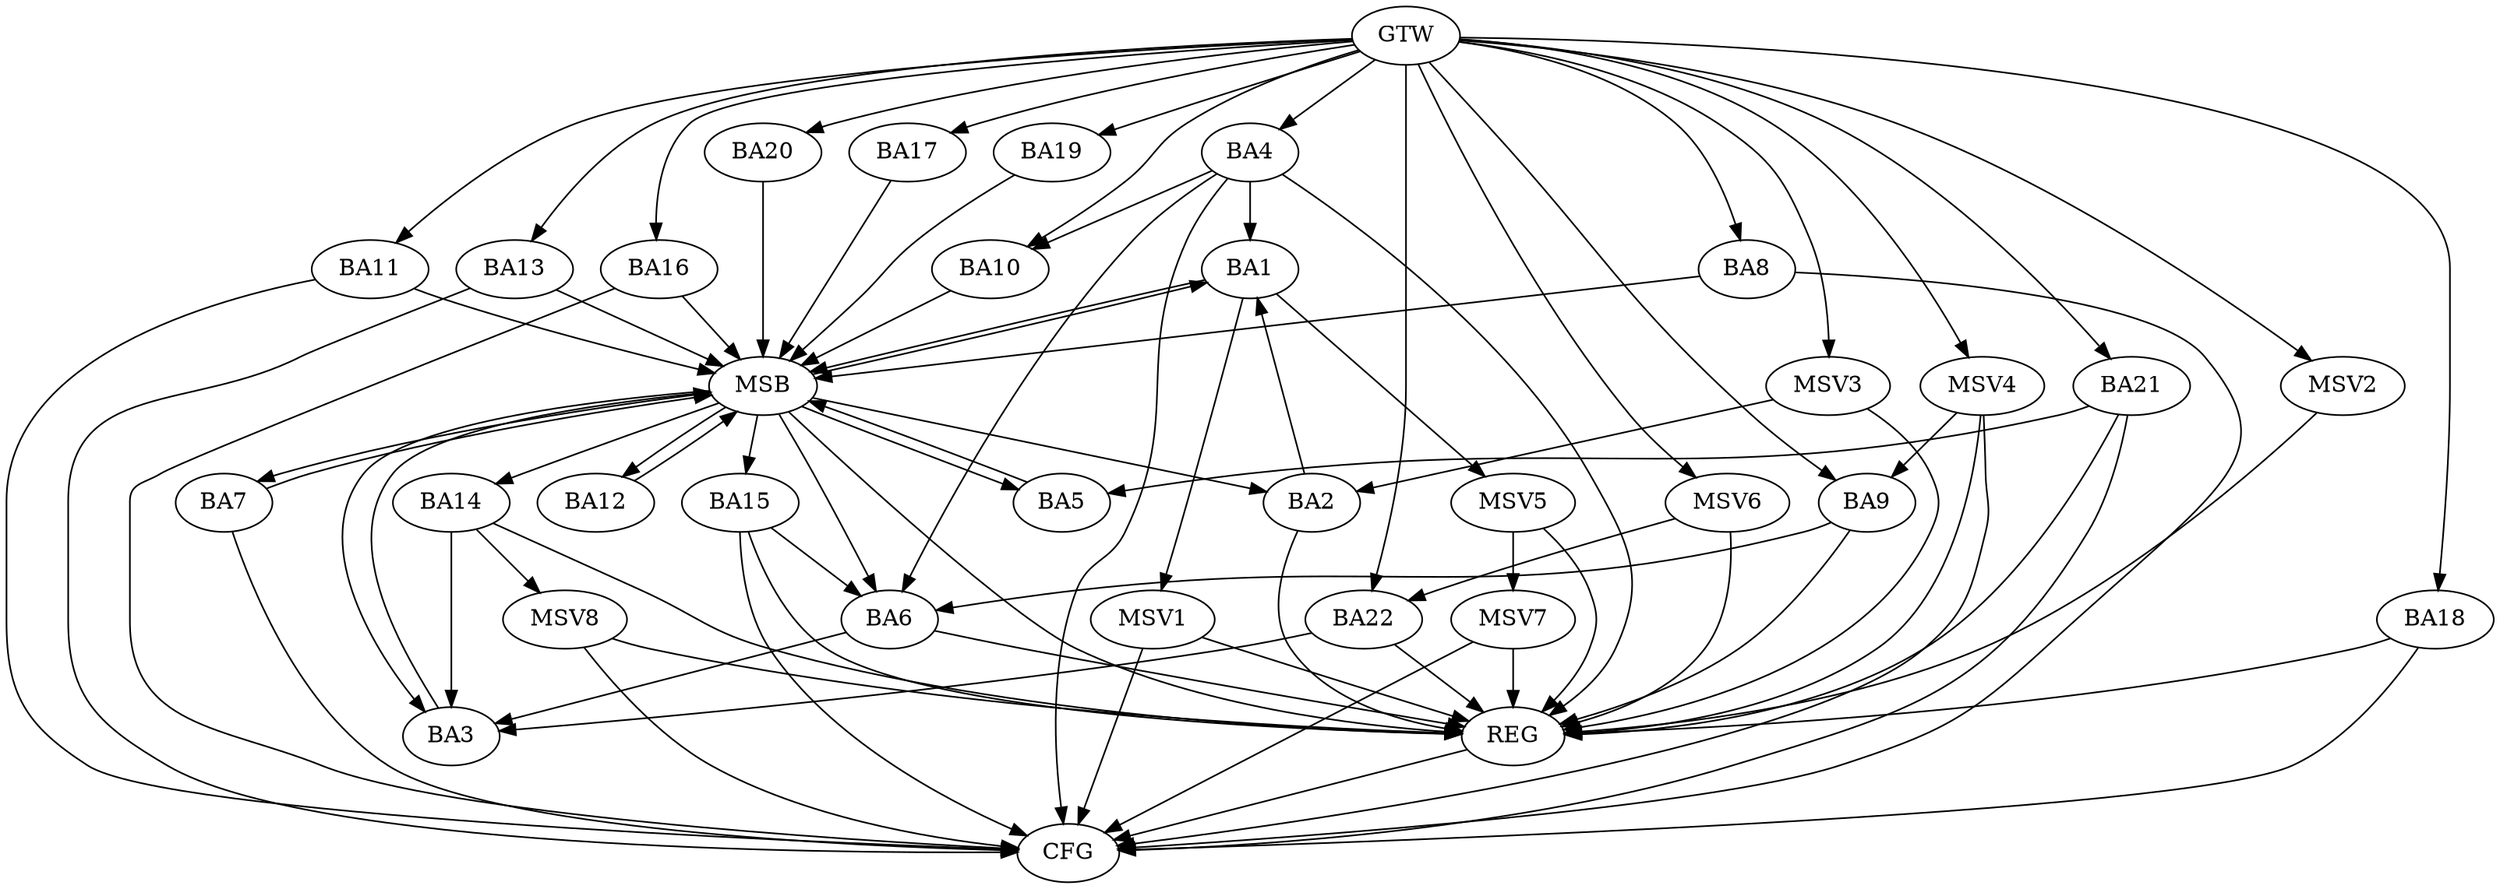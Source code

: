 strict digraph G {
  BA1 [ label="BA1" ];
  BA2 [ label="BA2" ];
  BA3 [ label="BA3" ];
  BA4 [ label="BA4" ];
  BA5 [ label="BA5" ];
  BA6 [ label="BA6" ];
  BA7 [ label="BA7" ];
  BA8 [ label="BA8" ];
  BA9 [ label="BA9" ];
  BA10 [ label="BA10" ];
  BA11 [ label="BA11" ];
  BA12 [ label="BA12" ];
  BA13 [ label="BA13" ];
  BA14 [ label="BA14" ];
  BA15 [ label="BA15" ];
  BA16 [ label="BA16" ];
  BA17 [ label="BA17" ];
  BA18 [ label="BA18" ];
  BA19 [ label="BA19" ];
  BA20 [ label="BA20" ];
  BA21 [ label="BA21" ];
  BA22 [ label="BA22" ];
  GTW [ label="GTW" ];
  REG [ label="REG" ];
  MSB [ label="MSB" ];
  CFG [ label="CFG" ];
  MSV1 [ label="MSV1" ];
  MSV2 [ label="MSV2" ];
  MSV3 [ label="MSV3" ];
  MSV4 [ label="MSV4" ];
  MSV5 [ label="MSV5" ];
  MSV6 [ label="MSV6" ];
  MSV7 [ label="MSV7" ];
  MSV8 [ label="MSV8" ];
  BA2 -> BA1;
  BA4 -> BA1;
  BA6 -> BA3;
  BA9 -> BA6;
  BA14 -> BA3;
  BA15 -> BA6;
  BA21 -> BA5;
  BA22 -> BA3;
  GTW -> BA4;
  GTW -> BA8;
  GTW -> BA9;
  GTW -> BA10;
  GTW -> BA11;
  GTW -> BA13;
  GTW -> BA16;
  GTW -> BA17;
  GTW -> BA18;
  GTW -> BA19;
  GTW -> BA20;
  GTW -> BA21;
  GTW -> BA22;
  BA2 -> REG;
  BA4 -> REG;
  BA6 -> REG;
  BA9 -> REG;
  BA14 -> REG;
  BA15 -> REG;
  BA18 -> REG;
  BA21 -> REG;
  BA22 -> REG;
  BA1 -> MSB;
  MSB -> BA2;
  MSB -> REG;
  BA3 -> MSB;
  MSB -> BA1;
  BA5 -> MSB;
  MSB -> BA3;
  BA7 -> MSB;
  MSB -> BA5;
  BA8 -> MSB;
  MSB -> BA6;
  BA10 -> MSB;
  MSB -> BA7;
  BA11 -> MSB;
  BA12 -> MSB;
  BA13 -> MSB;
  BA16 -> MSB;
  BA17 -> MSB;
  MSB -> BA12;
  BA19 -> MSB;
  MSB -> BA15;
  BA20 -> MSB;
  MSB -> BA14;
  BA8 -> CFG;
  BA18 -> CFG;
  BA13 -> CFG;
  BA4 -> CFG;
  BA7 -> CFG;
  BA21 -> CFG;
  BA11 -> CFG;
  BA15 -> CFG;
  BA16 -> CFG;
  REG -> CFG;
  BA4 -> BA6;
  BA4 -> BA10;
  BA1 -> MSV1;
  MSV1 -> REG;
  MSV1 -> CFG;
  GTW -> MSV2;
  MSV2 -> REG;
  MSV3 -> BA2;
  GTW -> MSV3;
  MSV3 -> REG;
  MSV4 -> BA9;
  GTW -> MSV4;
  MSV4 -> REG;
  MSV4 -> CFG;
  BA1 -> MSV5;
  MSV5 -> REG;
  MSV6 -> BA22;
  GTW -> MSV6;
  MSV6 -> REG;
  MSV5 -> MSV7;
  MSV7 -> REG;
  MSV7 -> CFG;
  BA14 -> MSV8;
  MSV8 -> REG;
  MSV8 -> CFG;
}
